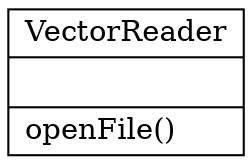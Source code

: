 digraph "classes_No_Name" {
charset="utf-8"
rankdir=BT
"0" [label="{VectorReader|\l|openFile()\l}", shape="record"];
}
